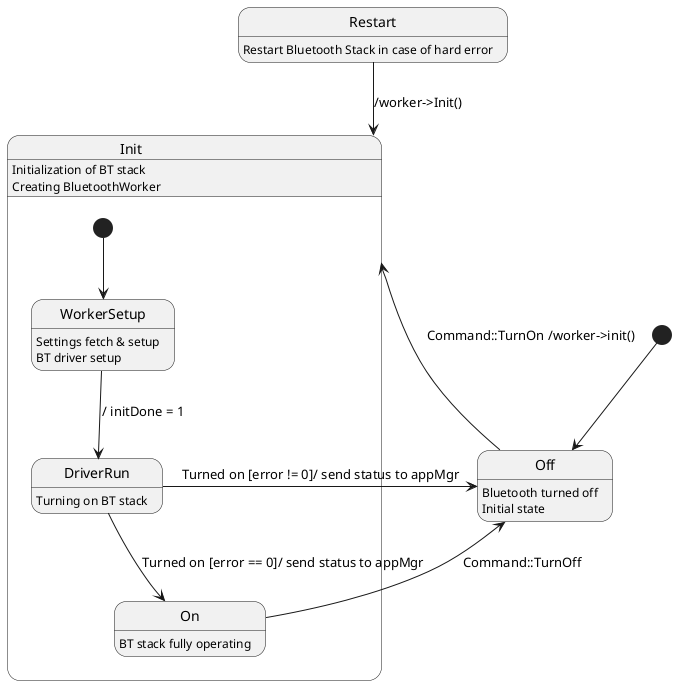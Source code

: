 @startuml

[*] --> Off
Off: Bluetooth turned off
Off: Initial state

Off --> Init : Command::TurnOn /worker->init()


state Init{
Init: Initialization of BT stack
Init: Creating BluetoothWorker

[*] --> WorkerSetup
WorkerSetup: Settings fetch & setup
WorkerSetup: BT driver setup

state DriverRun{
DriverRun: Turning on BT stack
}
WorkerSetup --> DriverRun : / initDone = 1

DriverRun -r-> Off: Turned on [error != 0]/ send status to appMgr
DriverRun --> On: Turned on [error == 0]/ send status to appMgr
}
state Restart {
Restart: Restart Bluetooth Stack in case of hard error
}
state On{
On: BT stack fully operating
}
On --> Off : Command::TurnOff
Restart --> Init :/worker->Init()
@enduml
